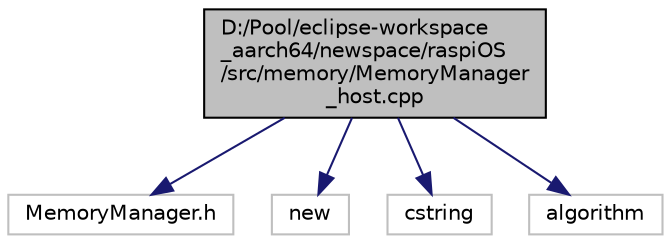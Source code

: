 digraph "D:/Pool/eclipse-workspace_aarch64/newspace/raspiOS/src/memory/MemoryManager_host.cpp"
{
  edge [fontname="Helvetica",fontsize="10",labelfontname="Helvetica",labelfontsize="10"];
  node [fontname="Helvetica",fontsize="10",shape=record];
  Node3847 [label="D:/Pool/eclipse-workspace\l_aarch64/newspace/raspiOS\l/src/memory/MemoryManager\l_host.cpp",height=0.2,width=0.4,color="black", fillcolor="grey75", style="filled", fontcolor="black"];
  Node3847 -> Node3848 [color="midnightblue",fontsize="10",style="solid",fontname="Helvetica"];
  Node3848 [label="MemoryManager.h",height=0.2,width=0.4,color="grey75", fillcolor="white", style="filled"];
  Node3847 -> Node3849 [color="midnightblue",fontsize="10",style="solid",fontname="Helvetica"];
  Node3849 [label="new",height=0.2,width=0.4,color="grey75", fillcolor="white", style="filled"];
  Node3847 -> Node3850 [color="midnightblue",fontsize="10",style="solid",fontname="Helvetica"];
  Node3850 [label="cstring",height=0.2,width=0.4,color="grey75", fillcolor="white", style="filled"];
  Node3847 -> Node3851 [color="midnightblue",fontsize="10",style="solid",fontname="Helvetica"];
  Node3851 [label="algorithm",height=0.2,width=0.4,color="grey75", fillcolor="white", style="filled"];
}
